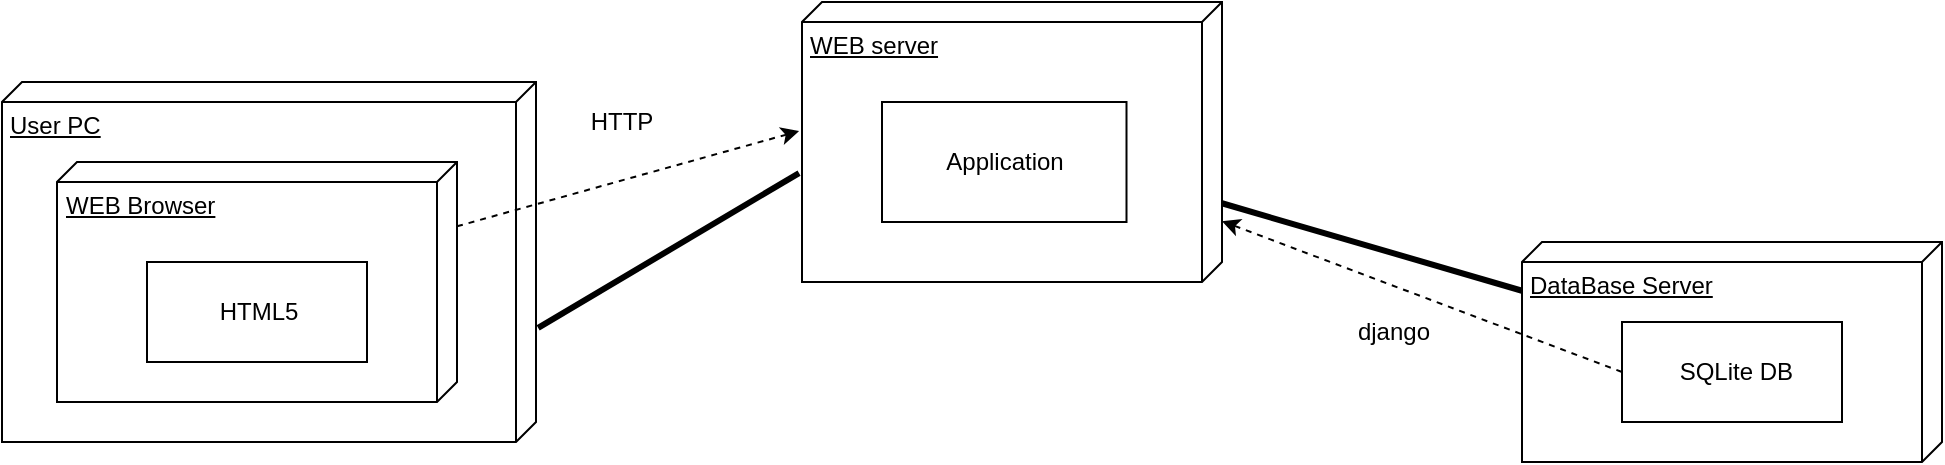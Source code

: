 <mxfile version="13.9.1" type="github">
  <diagram id="wD8pCzSMkqJGFYOYb1SR" name="Page-1">
    <mxGraphModel dx="1422" dy="762" grid="1" gridSize="10" guides="1" tooltips="1" connect="1" arrows="1" fold="1" page="1" pageScale="1" pageWidth="827" pageHeight="1169" math="0" shadow="0">
      <root>
        <mxCell id="0" />
        <mxCell id="1" parent="0" />
        <mxCell id="TcthPjHDUOq1L1E24ezS-1" value="User PC" style="verticalAlign=top;align=left;spacingTop=8;spacingLeft=2;spacingRight=12;shape=cube;size=10;direction=south;fontStyle=4;html=1;" vertex="1" parent="1">
          <mxGeometry x="150" y="170" width="267" height="180" as="geometry" />
        </mxCell>
        <mxCell id="TcthPjHDUOq1L1E24ezS-2" value="" style="group" vertex="1" connectable="0" parent="1">
          <mxGeometry x="177.5" y="210" width="200" height="120" as="geometry" />
        </mxCell>
        <mxCell id="TcthPjHDUOq1L1E24ezS-3" value="WEB Browser" style="verticalAlign=top;align=left;spacingTop=8;spacingLeft=2;spacingRight=12;shape=cube;size=10;direction=south;fontStyle=4;html=1;" vertex="1" parent="TcthPjHDUOq1L1E24ezS-2">
          <mxGeometry width="200" height="120" as="geometry" />
        </mxCell>
        <mxCell id="TcthPjHDUOq1L1E24ezS-4" value="&lt;span&gt;HTML5&lt;/span&gt;" style="html=1;" vertex="1" parent="TcthPjHDUOq1L1E24ezS-2">
          <mxGeometry x="45" y="50" width="110" height="50" as="geometry" />
        </mxCell>
        <mxCell id="TcthPjHDUOq1L1E24ezS-5" value="" style="group" vertex="1" connectable="0" parent="1">
          <mxGeometry x="910" y="250" width="210" height="110" as="geometry" />
        </mxCell>
        <mxCell id="TcthPjHDUOq1L1E24ezS-6" value="" style="group" vertex="1" connectable="0" parent="TcthPjHDUOq1L1E24ezS-5">
          <mxGeometry width="210" height="110" as="geometry" />
        </mxCell>
        <mxCell id="TcthPjHDUOq1L1E24ezS-7" value="DataBase Server" style="verticalAlign=top;align=left;spacingTop=8;spacingLeft=2;spacingRight=12;shape=cube;size=10;direction=south;fontStyle=4;html=1;" vertex="1" parent="TcthPjHDUOq1L1E24ezS-6">
          <mxGeometry width="210" height="110" as="geometry" />
        </mxCell>
        <mxCell id="TcthPjHDUOq1L1E24ezS-8" value="&amp;nbsp;SQLite DB" style="html=1;" vertex="1" parent="TcthPjHDUOq1L1E24ezS-6">
          <mxGeometry x="50" y="40" width="110" height="50" as="geometry" />
        </mxCell>
        <mxCell id="TcthPjHDUOq1L1E24ezS-9" style="edgeStyle=orthogonalEdgeStyle;rounded=0;orthogonalLoop=1;jettySize=auto;html=1;exitX=0.5;exitY=1;exitDx=0;exitDy=0;" edge="1" parent="TcthPjHDUOq1L1E24ezS-6" source="TcthPjHDUOq1L1E24ezS-8" target="TcthPjHDUOq1L1E24ezS-8">
          <mxGeometry relative="1" as="geometry" />
        </mxCell>
        <mxCell id="TcthPjHDUOq1L1E24ezS-10" value="" style="endArrow=none;html=1;entryX=0.611;entryY=1.007;entryDx=0;entryDy=0;entryPerimeter=0;exitX=0.683;exitY=-0.004;exitDx=0;exitDy=0;exitPerimeter=0;strokeWidth=3;" edge="1" parent="1" source="TcthPjHDUOq1L1E24ezS-1" target="TcthPjHDUOq1L1E24ezS-18">
          <mxGeometry width="50" height="50" relative="1" as="geometry">
            <mxPoint x="440" y="300" as="sourcePoint" />
            <mxPoint x="480" y="300" as="targetPoint" />
          </mxGeometry>
        </mxCell>
        <mxCell id="TcthPjHDUOq1L1E24ezS-11" value="" style="endArrow=none;html=1;strokeWidth=3;" edge="1" parent="1" source="TcthPjHDUOq1L1E24ezS-7" target="TcthPjHDUOq1L1E24ezS-18">
          <mxGeometry width="50" height="50" relative="1" as="geometry">
            <mxPoint x="570" y="400" as="sourcePoint" />
            <mxPoint x="820" y="350" as="targetPoint" />
          </mxGeometry>
        </mxCell>
        <mxCell id="TcthPjHDUOq1L1E24ezS-12" value="" style="group" vertex="1" connectable="0" parent="1">
          <mxGeometry x="785" y="240" width="80" height="30" as="geometry" />
        </mxCell>
        <mxCell id="TcthPjHDUOq1L1E24ezS-13" value="" style="group" vertex="1" connectable="0" parent="TcthPjHDUOq1L1E24ezS-12">
          <mxGeometry x="1" y="45" width="80" height="30" as="geometry" />
        </mxCell>
        <mxCell id="TcthPjHDUOq1L1E24ezS-14" value="" style="group" vertex="1" connectable="0" parent="TcthPjHDUOq1L1E24ezS-13">
          <mxGeometry width="80" height="30" as="geometry" />
        </mxCell>
        <mxCell id="TcthPjHDUOq1L1E24ezS-15" value="" style="group" vertex="1" connectable="0" parent="TcthPjHDUOq1L1E24ezS-14">
          <mxGeometry width="80" height="30" as="geometry" />
        </mxCell>
        <mxCell id="TcthPjHDUOq1L1E24ezS-16" value="django" style="text;html=1;strokeColor=none;fillColor=none;align=center;verticalAlign=middle;whiteSpace=wrap;rounded=0;" vertex="1" parent="TcthPjHDUOq1L1E24ezS-15">
          <mxGeometry x="40" width="40" height="20" as="geometry" />
        </mxCell>
        <mxCell id="TcthPjHDUOq1L1E24ezS-17" value="" style="group" vertex="1" connectable="0" parent="1">
          <mxGeometry x="550" y="130" width="210" height="140" as="geometry" />
        </mxCell>
        <mxCell id="TcthPjHDUOq1L1E24ezS-18" value="WEB server" style="verticalAlign=top;align=left;spacingTop=8;spacingLeft=2;spacingRight=12;shape=cube;size=10;direction=south;fontStyle=4;html=1;" vertex="1" parent="TcthPjHDUOq1L1E24ezS-17">
          <mxGeometry width="210" height="140" as="geometry" />
        </mxCell>
        <mxCell id="TcthPjHDUOq1L1E24ezS-19" value="Application" style="html=1;" vertex="1" parent="TcthPjHDUOq1L1E24ezS-17">
          <mxGeometry x="40" y="50" width="122.25" height="60" as="geometry" />
        </mxCell>
        <mxCell id="TcthPjHDUOq1L1E24ezS-20" value="" style="endArrow=classic;html=1;dashed=1;exitX=0;exitY=0.5;exitDx=0;exitDy=0;" edge="1" parent="1" source="TcthPjHDUOq1L1E24ezS-8" target="TcthPjHDUOq1L1E24ezS-18">
          <mxGeometry width="50" height="50" relative="1" as="geometry">
            <mxPoint x="931" y="310" as="sourcePoint" />
            <mxPoint x="665" y="525" as="targetPoint" />
          </mxGeometry>
        </mxCell>
        <mxCell id="TcthPjHDUOq1L1E24ezS-21" value="" style="group" vertex="1" connectable="0" parent="1">
          <mxGeometry x="440" y="180" width="40" height="20" as="geometry" />
        </mxCell>
        <mxCell id="TcthPjHDUOq1L1E24ezS-22" value="" style="endArrow=classic;html=1;entryX=0.461;entryY=1.007;entryDx=0;entryDy=0;entryPerimeter=0;dashed=1;" edge="1" parent="TcthPjHDUOq1L1E24ezS-21" source="TcthPjHDUOq1L1E24ezS-3" target="TcthPjHDUOq1L1E24ezS-18">
          <mxGeometry width="50" height="50" relative="1" as="geometry">
            <mxPoint x="-33" y="100" as="sourcePoint" />
            <mxPoint x="50" y="80" as="targetPoint" />
          </mxGeometry>
        </mxCell>
        <mxCell id="TcthPjHDUOq1L1E24ezS-23" value="HTTP" style="text;html=1;strokeColor=none;fillColor=none;align=center;verticalAlign=middle;whiteSpace=wrap;rounded=0;" vertex="1" parent="TcthPjHDUOq1L1E24ezS-21">
          <mxGeometry width="40" height="20" as="geometry" />
        </mxCell>
      </root>
    </mxGraphModel>
  </diagram>
</mxfile>
